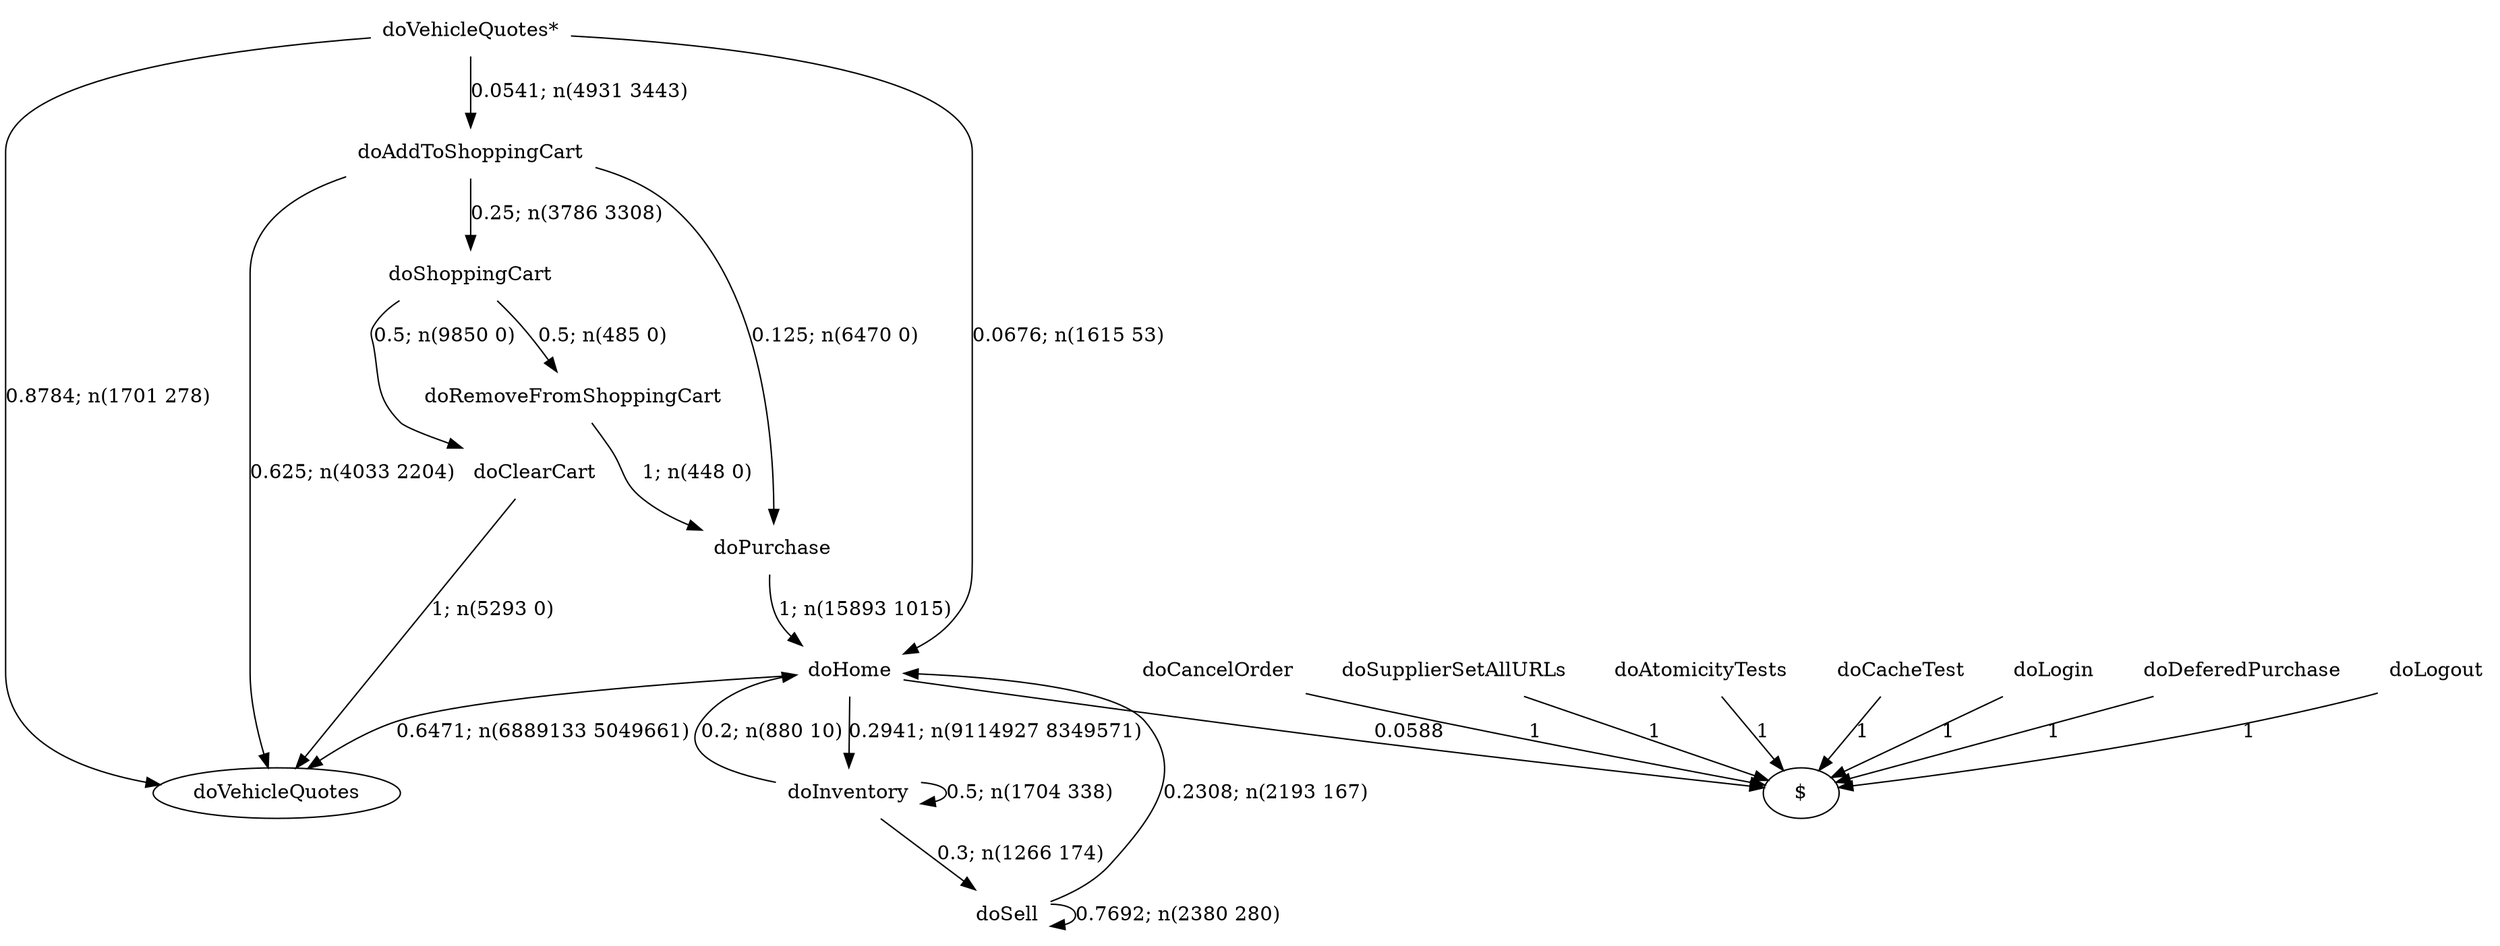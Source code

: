 digraph G {"doVehicleQuotes*" [label="doVehicleQuotes*",shape=none];"doSupplierSetAllURLs" [label="doSupplierSetAllURLs",shape=none];"doAtomicityTests" [label="doAtomicityTests",shape=none];"doCacheTest" [label="doCacheTest",shape=none];"doLogin" [label="doLogin",shape=none];"doAddToShoppingCart" [label="doAddToShoppingCart",shape=none];"doDeferedPurchase" [label="doDeferedPurchase",shape=none];"doHome" [label="doHome",shape=none];"doShoppingCart" [label="doShoppingCart",shape=none];"doClearCart" [label="doClearCart",shape=none];"doPurchase" [label="doPurchase",shape=none];"doInventory" [label="doInventory",shape=none];"doSell" [label="doSell",shape=none];"doLogout" [label="doLogout",shape=none];"doCancelOrder" [label="doCancelOrder",shape=none];"doRemoveFromShoppingCart" [label="doRemoveFromShoppingCart",shape=none];"doVehicleQuotes*"->"doVehicleQuotes" [style=solid,label="0.8784; n(1701 278)"];"doVehicleQuotes*"->"doAddToShoppingCart" [style=solid,label="0.0541; n(4931 3443)"];"doVehicleQuotes*"->"doHome" [style=solid,label="0.0676; n(1615 53)"];"doSupplierSetAllURLs"->"$" [style=solid,label="1"];"doAtomicityTests"->"$" [style=solid,label="1"];"doCacheTest"->"$" [style=solid,label="1"];"doLogin"->"$" [style=solid,label="1"];"doAddToShoppingCart"->"doVehicleQuotes" [style=solid,label="0.625; n(4033 2204)"];"doAddToShoppingCart"->"doShoppingCart" [style=solid,label="0.25; n(3786 3308)"];"doAddToShoppingCart"->"doPurchase" [style=solid,label="0.125; n(6470 0)"];"doDeferedPurchase"->"$" [style=solid,label="1"];"doHome"->"doVehicleQuotes" [style=solid,label="0.6471; n(6889133 5049661)"];"doHome"->"doInventory" [style=solid,label="0.2941; n(9114927 8349571)"];"doHome"->"$" [style=solid,label="0.0588"];"doShoppingCart"->"doClearCart" [style=solid,label="0.5; n(9850 0)"];"doShoppingCart"->"doRemoveFromShoppingCart" [style=solid,label="0.5; n(485 0)"];"doClearCart"->"doVehicleQuotes" [style=solid,label="1; n(5293 0)"];"doPurchase"->"doHome" [style=solid,label="1; n(15893 1015)"];"doInventory"->"doHome" [style=solid,label="0.2; n(880 10)"];"doInventory"->"doInventory" [style=solid,label="0.5; n(1704 338)"];"doInventory"->"doSell" [style=solid,label="0.3; n(1266 174)"];"doSell"->"doHome" [style=solid,label="0.2308; n(2193 167)"];"doSell"->"doSell" [style=solid,label="0.7692; n(2380 280)"];"doLogout"->"$" [style=solid,label="1"];"doCancelOrder"->"$" [style=solid,label="1"];"doRemoveFromShoppingCart"->"doPurchase" [style=solid,label="1; n(448 0)"];}